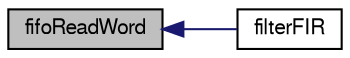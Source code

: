 digraph "fifoReadWord"
{
  edge [fontname="FreeSans",fontsize="10",labelfontname="FreeSans",labelfontsize="10"];
  node [fontname="FreeSans",fontsize="10",shape=record];
  rankdir="LR";
  Node1 [label="fifoReadWord",height=0.2,width=0.4,color="black", fillcolor="grey75", style="filled" fontcolor="black"];
  Node1 -> Node2 [dir="back",color="midnightblue",fontsize="10",style="solid",fontname="FreeSans"];
  Node2 [label="filterFIR",height=0.2,width=0.4,color="black", fillcolor="white", style="filled",URL="$group__filter.html#ga7d1f92a40ee35909424392a669e417e7",tooltip="filters values using a FIR-filter"];
}
